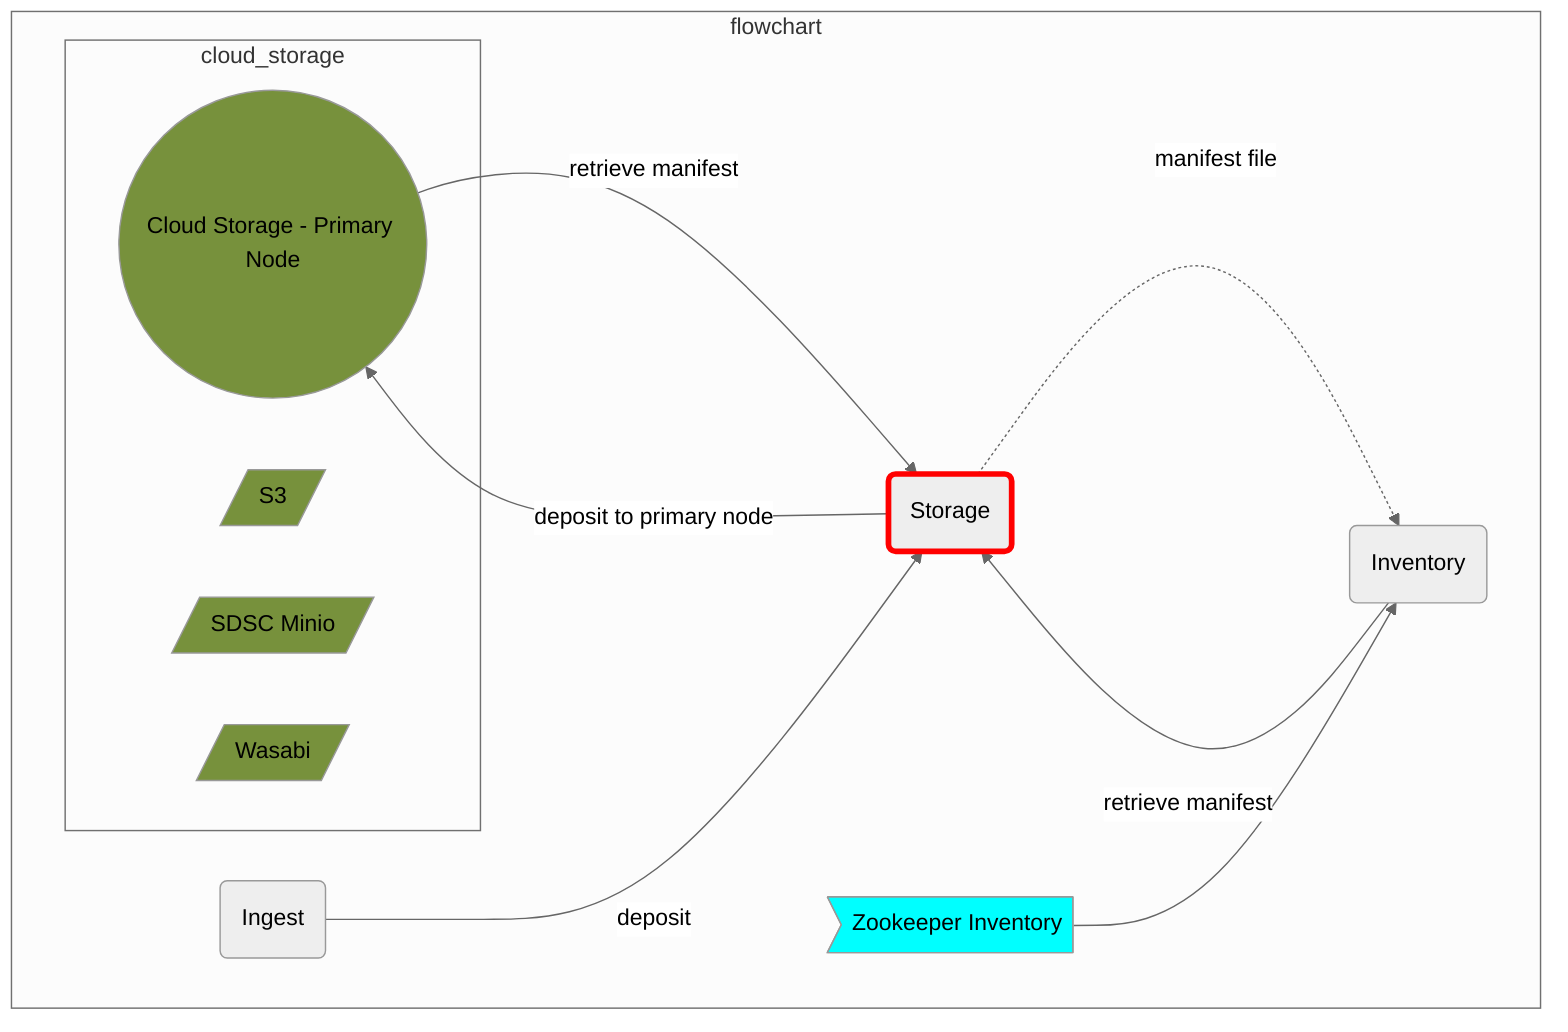 %%{init: {'theme': 'neutral'}}%%
graph TD
  ING(Ingest)
  ST(Storage)
  INV(Inventory)
  ZOOINV>Zookeeper Inventory]

  subgraph flowchart

    subgraph cloud_storage
      CLOUD(("Cloud Storage - Primary Node"))
      CLDS3[/S3/]
      CLDSDSC[/SDSC Minio/]
      CLDWAS[/Wasabi/]
    end

    ING --> |deposit| ST
    INV --> |retrieve manifest| ST
    ST -.-> |manifest file| INV
    ST --> |deposit to primary node| CLOUD
    CLOUD --> |retrieve manifest| ST
    ZOOINV --> INV 
  end
  style CLOUD fill:#77913C
  style CLDS3 fill:#77913C
  style CLDSDSC fill:#77913C
  style CLDWAS fill:#77913C
  style ST stroke:red,stroke-width:4px
  style ZOOINV fill:cyan
